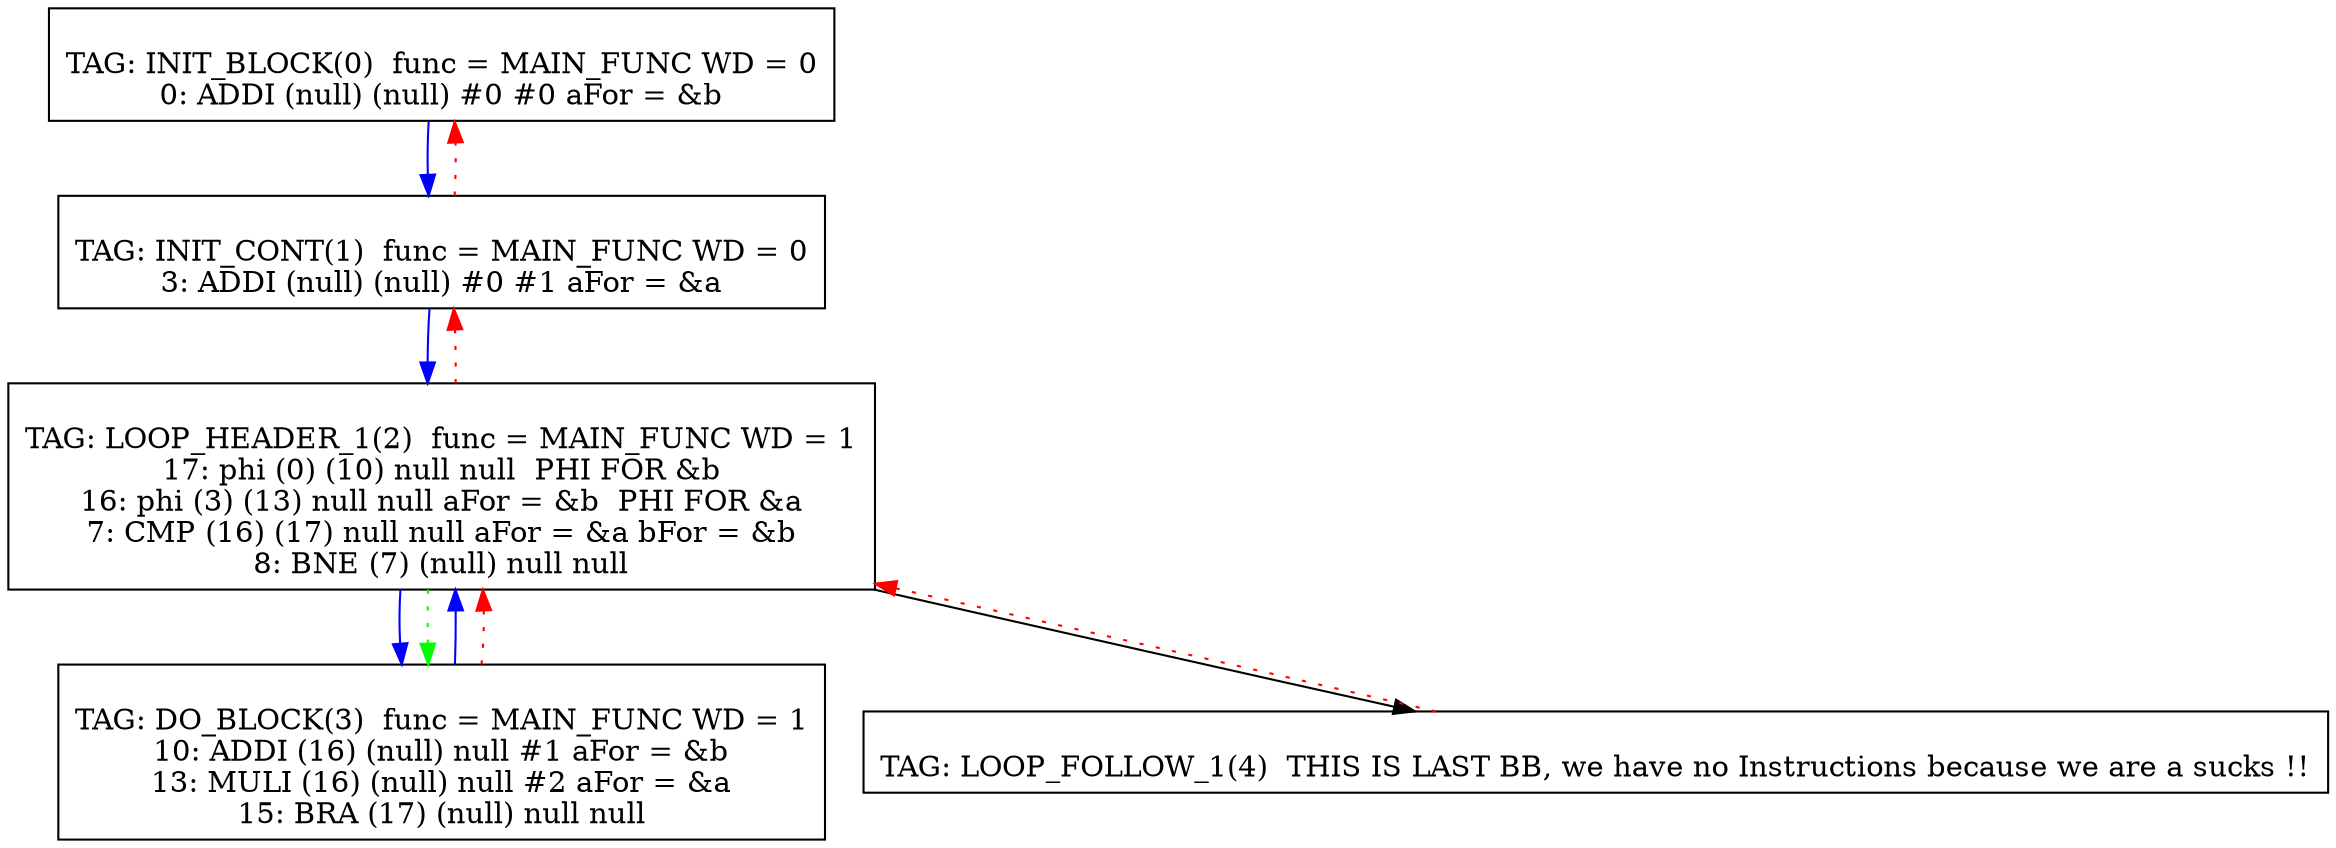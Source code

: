 digraph {
0[label="
TAG: INIT_BLOCK(0)  func = MAIN_FUNC WD = 0
0: ADDI (null) (null) #0 #0 aFor = &b
"];
0[shape=box];
0 -> 1[color=blue]
1[label="
TAG: INIT_CONT(1)  func = MAIN_FUNC WD = 0
3: ADDI (null) (null) #0 #1 aFor = &a
"];
1[shape=box];
1 -> 2[color=blue]
1 -> 0[color=red][style=dotted]
2[label="
TAG: LOOP_HEADER_1(2)  func = MAIN_FUNC WD = 1
17: phi (0) (10) null null  PHI FOR &b
16: phi (3) (13) null null aFor = &b  PHI FOR &a
7: CMP (16) (17) null null aFor = &a bFor = &b
8: BNE (7) (null) null null
"];
2[shape=box];
2 -> 3[color=blue]
2 -> 4[color=black]
2 -> 1[color=red][style=dotted]
2 -> 3[color=green][style=dotted]
3[label="
TAG: DO_BLOCK(3)  func = MAIN_FUNC WD = 1
10: ADDI (16) (null) null #1 aFor = &b
13: MULI (16) (null) null #2 aFor = &a
15: BRA (17) (null) null null
"];
3[shape=box];
3 -> 2[color=blue]
3 -> 2[color=red][style=dotted]
4[label="
TAG: LOOP_FOLLOW_1(4)  THIS IS LAST BB, we have no Instructions because we are a sucks !!
"];
4[shape=box];
4 -> 2[color=red][style=dotted]
}